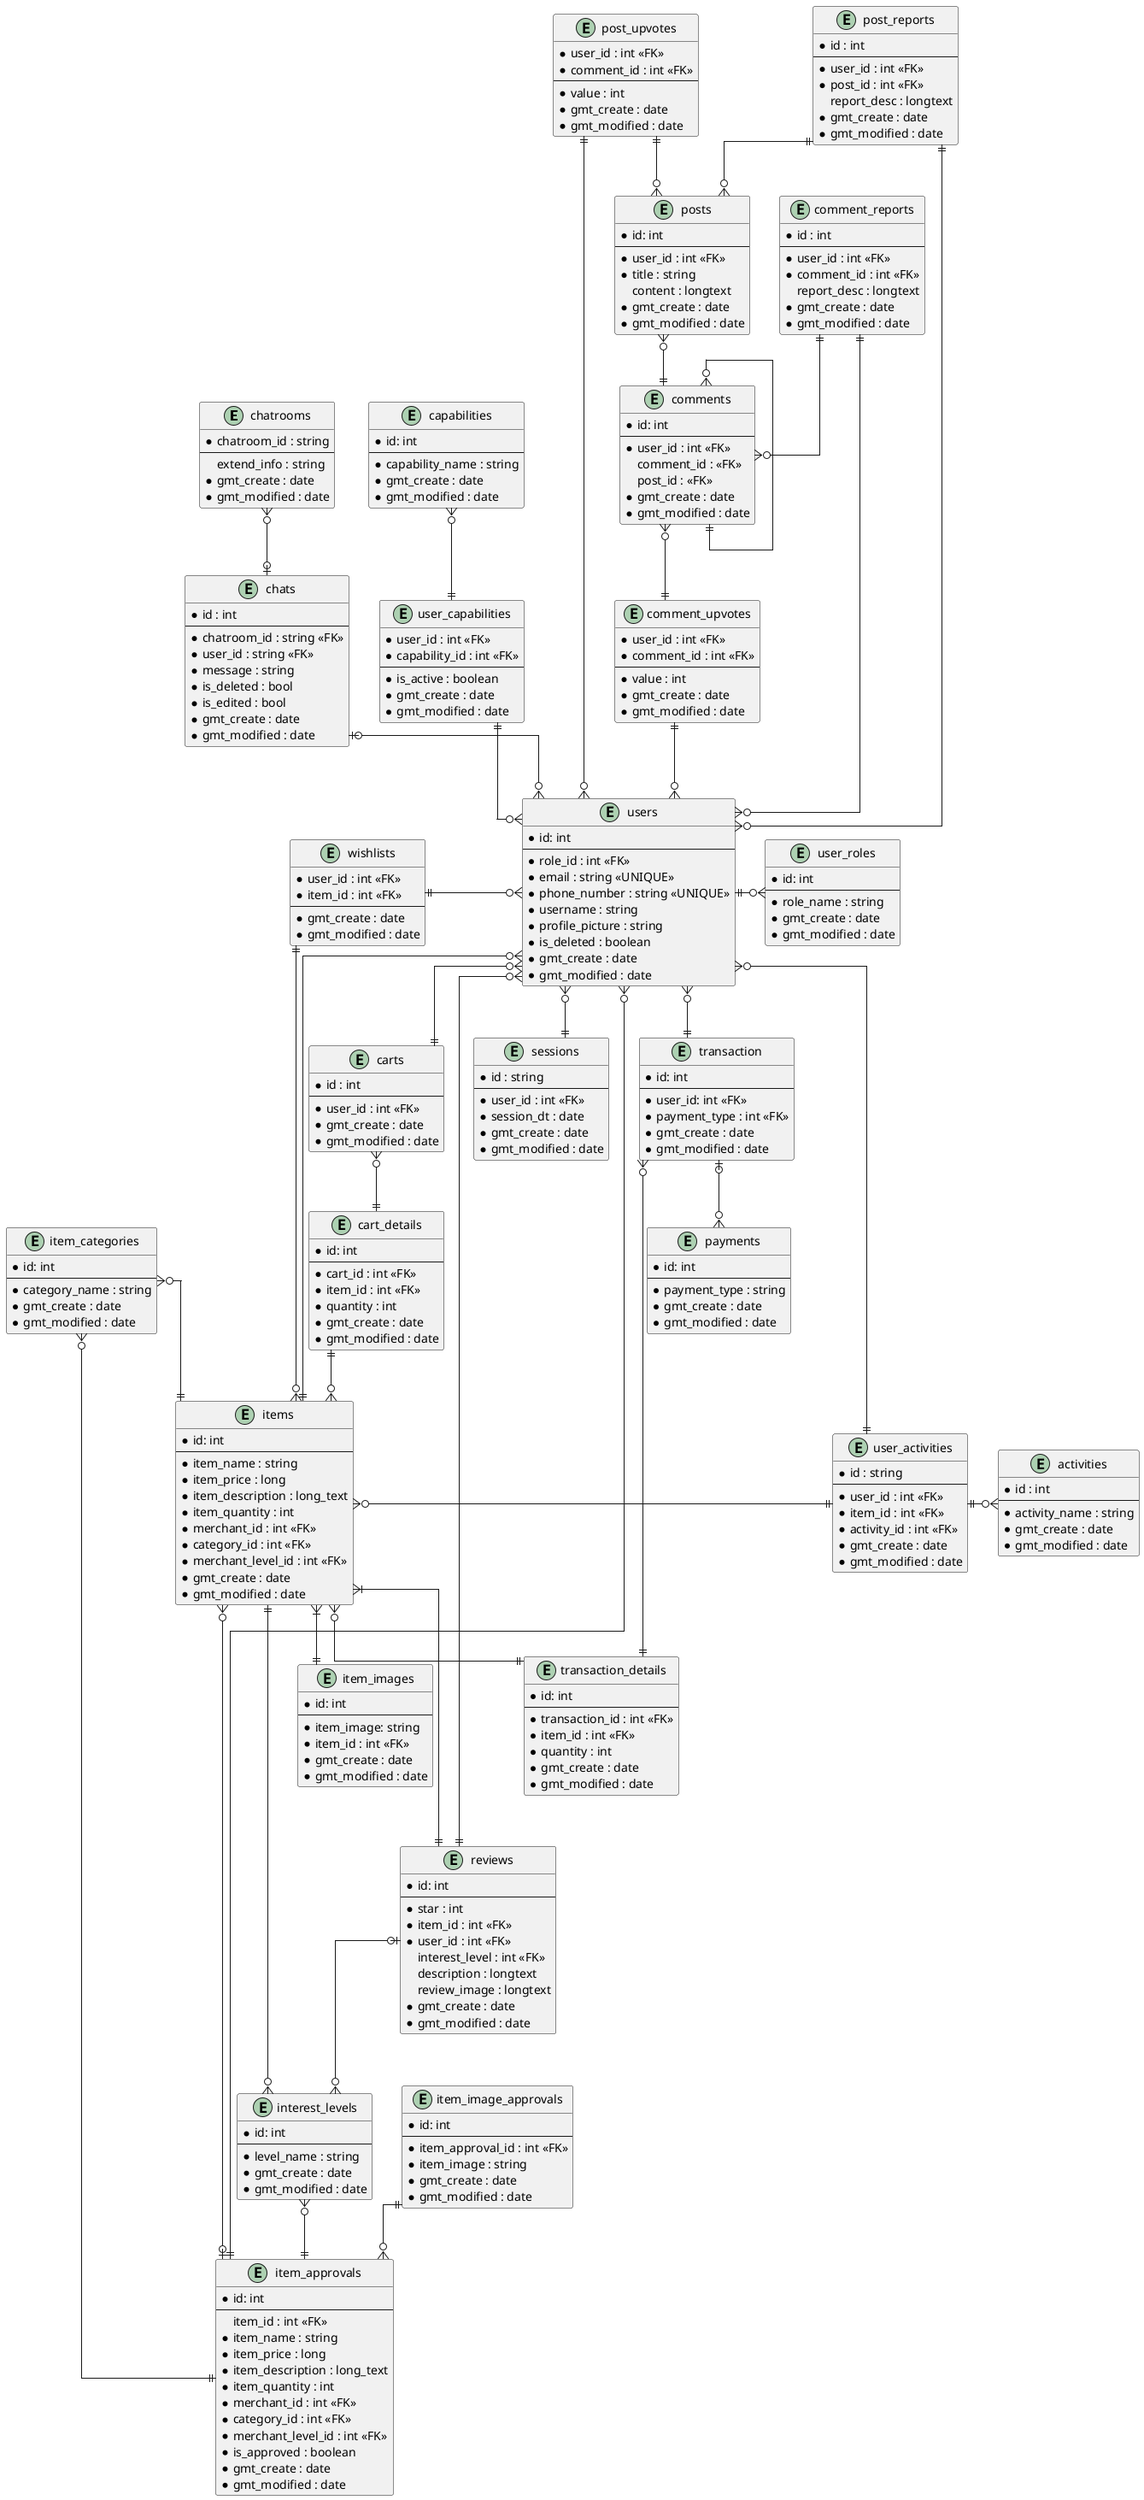 @startuml class diagram
skinparam linetype ortho

' left to right direction

' entity

' direct communication purposes
entity chatrooms {
    * chatroom_id : string
    --
    extend_info : string
    * gmt_create : date
    * gmt_modified : date
}

entity chats {
    * id : int
    --
    * chatroom_id : string <<FK>>
    * user_id : string <<FK>>
    * message : string
    * is_deleted : bool
    * is_edited : bool
    * gmt_create : date
    * gmt_modified : date
}

' for transaction purposes
entity interest_levels {
    * id: int
    --
    * level_name : string
    * gmt_create : date
    * gmt_modified : date
}

entity item_categories {
    * id: int
    --
    * category_name : string
    * gmt_create : date
    * gmt_modified : date
}

entity user_roles {
    * id: int
    --
    * role_name : string
    * gmt_create : date
    * gmt_modified : date
}

entity capabilities {
    * id: int
    --
    * capability_name : string
    * gmt_create : date
    * gmt_modified : date
}

entity user_capabilities {
    * user_id : int <<FK>>
    * capability_id : int <<FK>>
    --
    * is_active : boolean
    * gmt_create : date
    * gmt_modified : date
}

entity payments {
    * id: int
    --
    * payment_type : string
    * gmt_create : date
    * gmt_modified : date
}

entity users {
    * id: int  
    --
    * role_id : int <<FK>>
    * email : string <<UNIQUE>>
    * phone_number : string <<UNIQUE>>
    * username : string
    * profile_picture : string
    * is_deleted : boolean
    * gmt_create : date
    * gmt_modified : date
}

entity items {
    * id: int 
    --
    * item_name : string
    * item_price : long
    * item_description : long_text
    * item_quantity : int
    * merchant_id : int <<FK>>
    * category_id : int <<FK>>
    * merchant_level_id : int <<FK>>
    * gmt_create : date
    * gmt_modified : date
}

entity item_approvals {
    * id: int
    --
      item_id : int <<FK>>
    * item_name : string
    * item_price : long
    * item_description : long_text
    * item_quantity : int
    * merchant_id : int <<FK>>
    * category_id : int <<FK>>
    * merchant_level_id : int <<FK>>
    * is_approved : boolean
    * gmt_create : date
    * gmt_modified : date
}

entity item_image_approvals {
    * id: int
    --
    * item_approval_id : int <<FK>>
    * item_image : string
    * gmt_create : date
    * gmt_modified : date
}

entity item_images {
    * id: int
    --
    * item_image: string
    * item_id : int <<FK>>
    * gmt_create : date
    * gmt_modified : date
}

entity reviews {
    * id: int
    --
    * star : int
    * item_id : int <<FK>>
    * user_id : int <<FK>>
      interest_level : int <<FK>>
      description : longtext
      review_image : longtext
    * gmt_create : date
    * gmt_modified : date
}

entity transaction {
    * id: int
    --
    * user_id: int <<FK>>
    * payment_type : int <<FK>>
    * gmt_create : date
    * gmt_modified : date
}

entity transaction_details {
    * id: int
    --
    * transaction_id : int <<FK>>
    * item_id : int <<FK>>
    * quantity : int
    * gmt_create : date
    * gmt_modified : date
}

entity carts {
    * id : int
    --
    * user_id : int <<FK>>
    * gmt_create : date
    * gmt_modified : date
}

entity cart_details {
    * id: int
    --
    * cart_id : int <<FK>>
    * item_id : int <<FK>>
    * quantity : int
    * gmt_create : date
    * gmt_modified : date
}

' for discussion purposes
entity posts {
    * id: int
    --
    * user_id : int <<FK>>
    * title : string
      content : longtext
    * gmt_create : date
    * gmt_modified : date
}

entity comments {
    * id: int
    --
    * user_id : int <<FK>>
      comment_id : <<FK>>
      post_id : <<FK>>
    * gmt_create : date
    * gmt_modified : date
}

entity comment_upvotes {
    * user_id : int <<FK>>
    * comment_id : int <<FK>>
    --
    * value : int
    * gmt_create : date
    * gmt_modified : date
}

entity post_upvotes {
    * user_id : int <<FK>>
    * comment_id : int <<FK>>
    --
    * value : int
    * gmt_create : date
    * gmt_modified : date
}

entity post_reports {
    * id : int
    --
    * user_id : int <<FK>>
    * post_id : int <<FK>>
      report_desc : longtext
    * gmt_create : date
    * gmt_modified : date
}

entity comment_reports {
    * id : int
    --
    * user_id : int <<FK>>
    * comment_id : int <<FK>>
      report_desc : longtext
    * gmt_create : date
    * gmt_modified : date
}

' table for backend purpose
entity sessions{
    * id : string
    --
    * user_id : int <<FK>>
    * session_dt : date
    * gmt_create : date
    * gmt_modified : date
}

entity activities {
    * id : int
    --
    * activity_name : string
    * gmt_create : date
    * gmt_modified : date
}

entity user_activities {
    * id : string
    --
    * user_id : int <<FK>>
    * item_id : int <<FK>>
    * activity_id : int <<FK>>
    * gmt_create : date
    * gmt_modified : date
}

' wishlist
entity wishlists {
    * user_id : int <<FK>>
    * item_id : int <<FK>>
    --
    * gmt_create : date
    * gmt_modified : date
}


' relation
' for transaction purposes
interest_levels }o--|| items
item_categories }o--|| items

' user_roles }o--|| users
users ||-o{ user_roles

transaction |o--o{ payments
users }o--|| transaction
transaction }o--|| transaction_details
items }o--|| transaction_details

' carts
users }o--|| carts
carts }o--|| cart_details
cart_details ||--o{ items

items }|--|| item_images
items }|---|| reviews
reviews |o--o{ interest_levels
items ||--o{ users
reviews ||--o{ users

' item approval
items }o--o| item_approvals
users }o--|| item_approvals
item_categories }o--|| item_approvals
interest_levels }o--|| item_approvals
item_image_approvals ||--o{ item_approvals


' for discussion purposes
comments }o--|| comment_upvotes
comment_upvotes ||--o{ users
post_upvotes ||--o{ posts
post_upvotes ||--o{ users

posts }o--|| comments
comments }o--|| comments

' direct communication purposes
chats |o--o{ users
chatrooms }o--o| chats


' user capability
' users }o--||  user_capabilities
user_capabilities ||--o{ users
capabilities }o--|| user_capabilities

' table for backend purpose
users }o--|| sessions
users }o-|| user_activities
items }o-|| user_activities
' user_activities ||-o{ users
' user_activities ||-o{ items
user_activities ||-o{ activities

' wishlist
' users }o-|| wishlists
' items }o-|| wishlists
wishlists ||-o{ users
wishlists ||-o{ items

' report
' posts }o--|| post_reports
' comments }o--|| comment_reports
comment_reports ||--o{ comments
post_reports ||--o{ posts

comment_reports ||--o{ users
post_reports ||--o{ users

@enduml